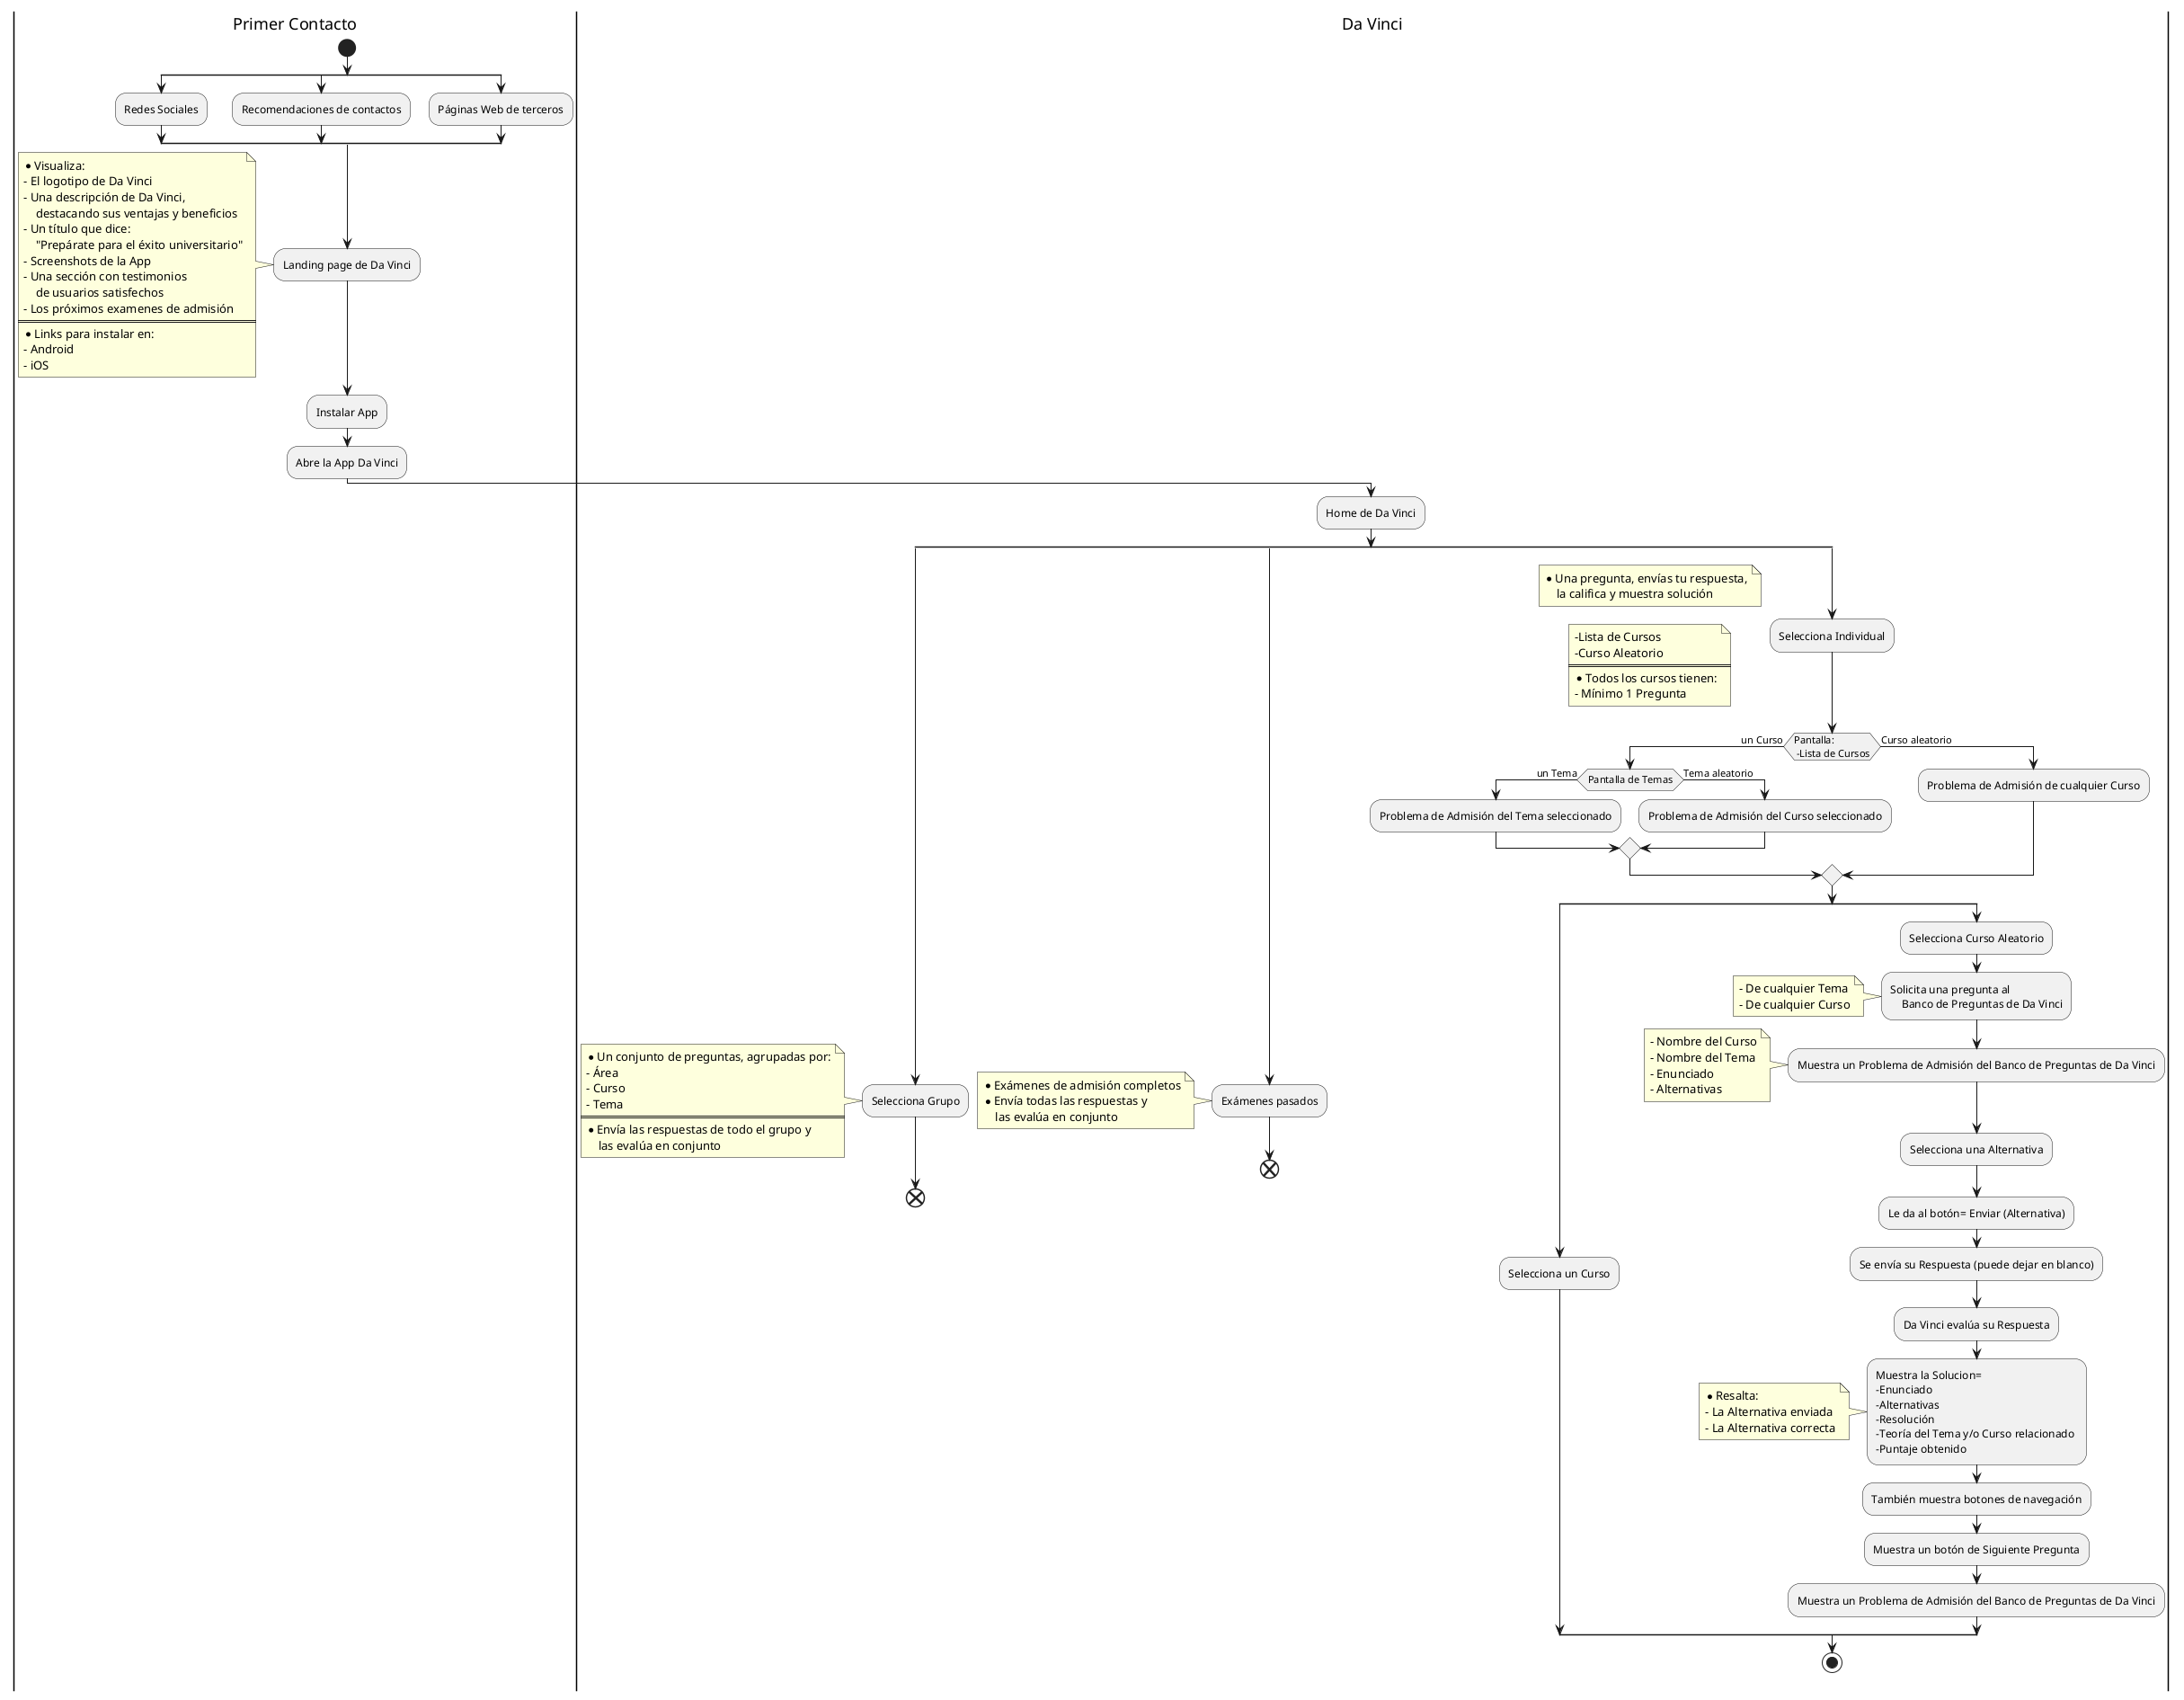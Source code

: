 @startuml Da Vinci
|Primer Contacto|
start


split
    :Redes Sociales;
split again
    :Recomendaciones de contactos;
split again
    :Páginas Web de terceros;
end split



:Landing page de Da Vinci;
note 
* Visualiza:
- El logotipo de Da Vinci
- Una descripción de Da Vinci,
    destacando sus ventajas y beneficios
- Un título que dice:
    "Prepárate para el éxito universitario"
- Screenshots de la App
- Una sección con testimonios
    de usuarios satisfechos
- Los próximos examenes de admisión
====
* Links para instalar en:
- Android
- iOS
end note



:Instalar App;
:Abre la App Da Vinci;


|Da Vinci|
:Home de Da Vinci;
split 
    :Selecciona Grupo;
    note
    * Un conjunto de preguntas, agrupadas por:
    - Área
    - Curso
    - Tema
    ====
    * Envía las respuestas de todo el grupo y
        las evalúa en conjunto
    end note
    end
split again
    :Exámenes pasados;
    note
    * Exámenes de admisión completos
    * Envía todas las respuestas y
        las evalúa en conjunto
    end note
    end
split again
    :Selecciona Individual;
    note
    * Una pregunta, envías tu respuesta,
        la califica y muestra solución
    end note
    note
    -Lista de Cursos
    -Curso Aleatorio
    ====
    * Todos los cursos tienen:
    - Mínimo 1 Pregunta
    end note
    if (Pantalla:\n -Lista de Cursos)then (un Curso)
        if (Pantalla de Temas) then (un Tema)
            :Problema de Admisión del Tema seleccionado;
        else (Tema aleatorio)
            :Problema de Admisión del Curso seleccionado;
        endif
    else (Curso aleatorio)
        :Problema de Admisión de cualquier Curso;
    endif






    split
        :Selecciona un Curso;
    split again
        :Selecciona Curso Aleatorio;
        :Solicita una pregunta al
            Banco de Preguntas de Da Vinci;
        note
        - De cualquier Tema
        - De cualquier Curso
        end note
        :Muestra un Problema de Admisión del Banco de Preguntas de Da Vinci;
        note 
        - Nombre del Curso
        - Nombre del Tema
        - Enunciado
        - Alternativas
        end note
        :Selecciona una Alternativa;
        :Le da al botón= Enviar (Alternativa);
        :Se envía su Respuesta (puede dejar en blanco);
        :Da Vinci evalúa su Respuesta;
        :Muestra la Solucion= \n-Enunciado \n-Alternativas \n-Resolución \n-Teoría del Tema y/o Curso relacionado \n-Puntaje obtenido;
        note
        * Resalta:
        - La Alternativa enviada
        - La Alternativa correcta
        end note
        :También muestra botones de navegación;
        :Muestra un botón de Siguiente Pregunta;
        :Muestra un Problema de Admisión del Banco de Preguntas de Da Vinci;

end split


stop
@enduml